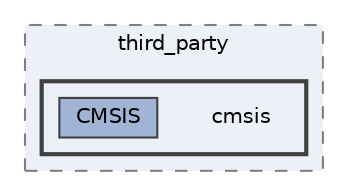 digraph "Arduino/GetStartedWithMachineLearningOnArduino/tflite-micro-arduino-examples-main/src/third_party/cmsis"
{
 // LATEX_PDF_SIZE
  bgcolor="transparent";
  edge [fontname=Helvetica,fontsize=10,labelfontname=Helvetica,labelfontsize=10];
  node [fontname=Helvetica,fontsize=10,shape=box,height=0.2,width=0.4];
  compound=true
  subgraph clusterdir_132e7ec5e48d289908f71c63bf9105bc {
    graph [ bgcolor="#edf0f7", pencolor="grey50", label="third_party", fontname=Helvetica,fontsize=10 style="filled,dashed", URL="dir_132e7ec5e48d289908f71c63bf9105bc.html",tooltip=""]
  subgraph clusterdir_627954e3756dcb0c56d5a13ad9e06359 {
    graph [ bgcolor="#edf0f7", pencolor="grey25", label="", fontname=Helvetica,fontsize=10 style="filled,bold", URL="dir_627954e3756dcb0c56d5a13ad9e06359.html",tooltip=""]
    dir_627954e3756dcb0c56d5a13ad9e06359 [shape=plaintext, label="cmsis"];
  dir_cba38e64082747d4feee447b8de72c80 [label="CMSIS", fillcolor="#a2b4d6", color="grey25", style="filled", URL="dir_cba38e64082747d4feee447b8de72c80.html",tooltip=""];
  }
  }
}
